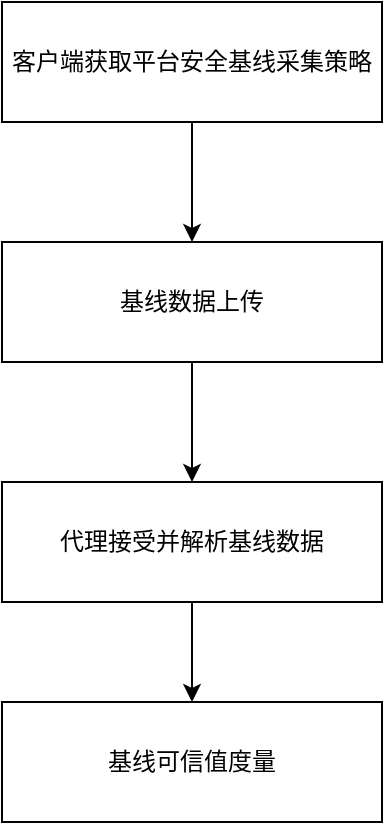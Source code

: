 <mxfile version="24.2.2" type="github">
  <diagram name="第 1 页" id="wJ-FVqo-nUvFWNCGbEWb">
    <mxGraphModel dx="941" dy="479" grid="1" gridSize="10" guides="1" tooltips="1" connect="1" arrows="1" fold="1" page="1" pageScale="1" pageWidth="827" pageHeight="1169" math="0" shadow="0">
      <root>
        <mxCell id="0" />
        <mxCell id="1" parent="0" />
        <mxCell id="fBjf3GSFb1cSY-rgAVEU-5" value="" style="edgeStyle=orthogonalEdgeStyle;rounded=0;orthogonalLoop=1;jettySize=auto;html=1;" parent="1" source="fBjf3GSFb1cSY-rgAVEU-1" target="fBjf3GSFb1cSY-rgAVEU-2" edge="1">
          <mxGeometry relative="1" as="geometry" />
        </mxCell>
        <mxCell id="fBjf3GSFb1cSY-rgAVEU-1" value="客户端获取平台安全基线采集策略" style="rounded=0;whiteSpace=wrap;html=1;" parent="1" vertex="1">
          <mxGeometry x="40" y="360" width="190" height="60" as="geometry" />
        </mxCell>
        <mxCell id="fBjf3GSFb1cSY-rgAVEU-6" value="" style="edgeStyle=orthogonalEdgeStyle;rounded=0;orthogonalLoop=1;jettySize=auto;html=1;" parent="1" source="fBjf3GSFb1cSY-rgAVEU-2" target="fBjf3GSFb1cSY-rgAVEU-3" edge="1">
          <mxGeometry relative="1" as="geometry" />
        </mxCell>
        <mxCell id="fBjf3GSFb1cSY-rgAVEU-2" value="基线数据上传" style="rounded=0;whiteSpace=wrap;html=1;" parent="1" vertex="1">
          <mxGeometry x="40" y="480" width="190" height="60" as="geometry" />
        </mxCell>
        <mxCell id="fBjf3GSFb1cSY-rgAVEU-7" value="" style="edgeStyle=orthogonalEdgeStyle;rounded=0;orthogonalLoop=1;jettySize=auto;html=1;" parent="1" source="fBjf3GSFb1cSY-rgAVEU-3" target="fBjf3GSFb1cSY-rgAVEU-4" edge="1">
          <mxGeometry relative="1" as="geometry" />
        </mxCell>
        <mxCell id="fBjf3GSFb1cSY-rgAVEU-3" value="代理接受并解析基线数据" style="rounded=0;whiteSpace=wrap;html=1;" parent="1" vertex="1">
          <mxGeometry x="40" y="600" width="190" height="60" as="geometry" />
        </mxCell>
        <mxCell id="fBjf3GSFb1cSY-rgAVEU-4" value="基线可信值度量" style="rounded=0;whiteSpace=wrap;html=1;" parent="1" vertex="1">
          <mxGeometry x="40" y="710" width="190" height="60" as="geometry" />
        </mxCell>
      </root>
    </mxGraphModel>
  </diagram>
</mxfile>
